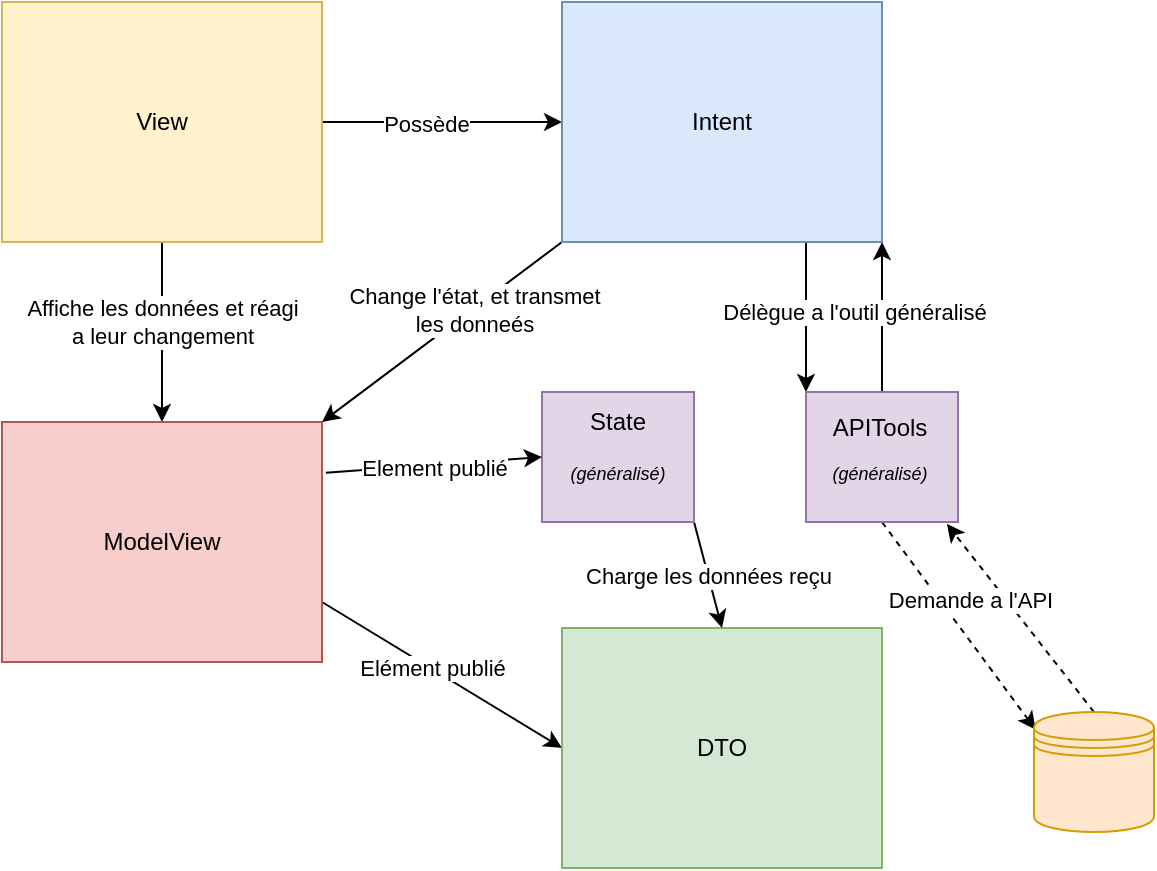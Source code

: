 <mxfile version="18.0.6" type="device"><diagram id="22cjqsPpJSusm8YWIgRU" name="Page-1"><mxGraphModel dx="847" dy="554" grid="1" gridSize="10" guides="1" tooltips="1" connect="1" arrows="1" fold="1" page="1" pageScale="1" pageWidth="827" pageHeight="583" math="0" shadow="0"><root><mxCell id="0"/><mxCell id="1" parent="0"/><mxCell id="azGSfdy49P2_gnzgkPUJ-37" style="edgeStyle=none;rounded=0;orthogonalLoop=1;jettySize=auto;html=1;exitX=0.5;exitY=0;exitDx=0;exitDy=0;entryX=0.927;entryY=1.015;entryDx=0;entryDy=0;fontSize=9;dashed=1;entryPerimeter=0;" edge="1" parent="1" source="azGSfdy49P2_gnzgkPUJ-19" target="azGSfdy49P2_gnzgkPUJ-30"><mxGeometry relative="1" as="geometry"/></mxCell><mxCell id="azGSfdy49P2_gnzgkPUJ-9" style="rounded=0;orthogonalLoop=1;jettySize=auto;html=1;exitX=1;exitY=0.5;exitDx=0;exitDy=0;entryX=0;entryY=0.5;entryDx=0;entryDy=0;" edge="1" parent="1" source="azGSfdy49P2_gnzgkPUJ-1" target="azGSfdy49P2_gnzgkPUJ-7"><mxGeometry relative="1" as="geometry"/></mxCell><mxCell id="azGSfdy49P2_gnzgkPUJ-17" value="Possède" style="edgeLabel;html=1;align=center;verticalAlign=middle;resizable=0;points=[];" vertex="1" connectable="0" parent="azGSfdy49P2_gnzgkPUJ-9"><mxGeometry x="-0.133" y="-1" relative="1" as="geometry"><mxPoint as="offset"/></mxGeometry></mxCell><mxCell id="azGSfdy49P2_gnzgkPUJ-11" style="edgeStyle=none;rounded=0;orthogonalLoop=1;jettySize=auto;html=1;exitX=0.5;exitY=1;exitDx=0;exitDy=0;entryX=0.5;entryY=0;entryDx=0;entryDy=0;" edge="1" parent="1" source="azGSfdy49P2_gnzgkPUJ-1" target="azGSfdy49P2_gnzgkPUJ-3"><mxGeometry relative="1" as="geometry"/></mxCell><mxCell id="azGSfdy49P2_gnzgkPUJ-16" value="Affiche les données et réagi &lt;br&gt;a leur changement" style="edgeLabel;html=1;align=center;verticalAlign=middle;resizable=0;points=[];" vertex="1" connectable="0" parent="azGSfdy49P2_gnzgkPUJ-11"><mxGeometry x="-0.048" y="1" relative="1" as="geometry"><mxPoint x="-1" y="-3" as="offset"/></mxGeometry></mxCell><mxCell id="azGSfdy49P2_gnzgkPUJ-1" value="" style="rounded=0;whiteSpace=wrap;html=1;fillColor=#fff2cc;strokeColor=#d6b656;" vertex="1" parent="1"><mxGeometry x="194" y="75" width="160" height="120" as="geometry"/></mxCell><mxCell id="azGSfdy49P2_gnzgkPUJ-2" value="View" style="text;html=1;strokeColor=none;fillColor=none;align=center;verticalAlign=middle;whiteSpace=wrap;rounded=0;" vertex="1" parent="1"><mxGeometry x="244" y="120" width="60" height="30" as="geometry"/></mxCell><mxCell id="azGSfdy49P2_gnzgkPUJ-12" style="edgeStyle=none;rounded=0;orthogonalLoop=1;jettySize=auto;html=1;exitX=1;exitY=0.75;exitDx=0;exitDy=0;entryX=0;entryY=0.5;entryDx=0;entryDy=0;" edge="1" parent="1" source="azGSfdy49P2_gnzgkPUJ-3" target="azGSfdy49P2_gnzgkPUJ-5"><mxGeometry relative="1" as="geometry"/></mxCell><mxCell id="azGSfdy49P2_gnzgkPUJ-14" value="Elément publié" style="edgeLabel;html=1;align=center;verticalAlign=middle;resizable=0;points=[];" vertex="1" connectable="0" parent="azGSfdy49P2_gnzgkPUJ-12"><mxGeometry x="-0.092" y="1" relative="1" as="geometry"><mxPoint as="offset"/></mxGeometry></mxCell><mxCell id="azGSfdy49P2_gnzgkPUJ-3" value="" style="rounded=0;whiteSpace=wrap;html=1;fillColor=#f8cecc;strokeColor=#b85450;" vertex="1" parent="1"><mxGeometry x="194" y="285" width="160" height="120" as="geometry"/></mxCell><mxCell id="azGSfdy49P2_gnzgkPUJ-4" value="ModelView" style="text;html=1;strokeColor=none;fillColor=none;align=center;verticalAlign=middle;whiteSpace=wrap;rounded=0;" vertex="1" parent="1"><mxGeometry x="244" y="330" width="60" height="30" as="geometry"/></mxCell><mxCell id="azGSfdy49P2_gnzgkPUJ-5" value="" style="rounded=0;whiteSpace=wrap;html=1;fillColor=#d5e8d4;strokeColor=#82b366;" vertex="1" parent="1"><mxGeometry x="474" y="388" width="160" height="120" as="geometry"/></mxCell><mxCell id="azGSfdy49P2_gnzgkPUJ-6" value="DTO" style="text;html=1;strokeColor=none;fillColor=none;align=center;verticalAlign=middle;whiteSpace=wrap;rounded=0;" vertex="1" parent="1"><mxGeometry x="524" y="433" width="60" height="30" as="geometry"/></mxCell><mxCell id="azGSfdy49P2_gnzgkPUJ-10" style="rounded=0;orthogonalLoop=1;jettySize=auto;html=1;exitX=0;exitY=1;exitDx=0;exitDy=0;entryX=1;entryY=0;entryDx=0;entryDy=0;" edge="1" parent="1" source="azGSfdy49P2_gnzgkPUJ-7" target="azGSfdy49P2_gnzgkPUJ-3"><mxGeometry relative="1" as="geometry"/></mxCell><mxCell id="azGSfdy49P2_gnzgkPUJ-15" value="Change l'état, et transmet &lt;br&gt;les donneés" style="edgeLabel;html=1;align=center;verticalAlign=middle;resizable=0;points=[];" vertex="1" connectable="0" parent="azGSfdy49P2_gnzgkPUJ-10"><mxGeometry x="-0.316" y="1" relative="1" as="geometry"><mxPoint x="-4" y="2" as="offset"/></mxGeometry></mxCell><mxCell id="azGSfdy49P2_gnzgkPUJ-18" style="edgeStyle=none;rounded=0;orthogonalLoop=1;jettySize=auto;html=1;exitX=0.5;exitY=1;exitDx=0;exitDy=0;dashed=1;entryX=0.014;entryY=0.148;entryDx=0;entryDy=0;entryPerimeter=0;" edge="1" parent="1" source="azGSfdy49P2_gnzgkPUJ-30" target="azGSfdy49P2_gnzgkPUJ-19"><mxGeometry relative="1" as="geometry"><mxPoint x="744" y="145.024" as="targetPoint"/></mxGeometry></mxCell><mxCell id="azGSfdy49P2_gnzgkPUJ-38" value="Demande a l'API" style="edgeLabel;html=1;align=center;verticalAlign=middle;resizable=0;points=[];fontSize=11;" vertex="1" connectable="0" parent="azGSfdy49P2_gnzgkPUJ-18"><mxGeometry x="-0.252" relative="1" as="geometry"><mxPoint x="15" as="offset"/></mxGeometry></mxCell><mxCell id="azGSfdy49P2_gnzgkPUJ-35" style="edgeStyle=none;rounded=0;orthogonalLoop=1;jettySize=auto;html=1;entryX=0;entryY=0;entryDx=0;entryDy=0;fontSize=9;" edge="1" parent="1" target="azGSfdy49P2_gnzgkPUJ-30"><mxGeometry relative="1" as="geometry"><mxPoint x="596" y="190" as="sourcePoint"/></mxGeometry></mxCell><mxCell id="azGSfdy49P2_gnzgkPUJ-7" value="" style="rounded=0;whiteSpace=wrap;html=1;fillColor=#dae8fc;strokeColor=#6c8ebf;" vertex="1" parent="1"><mxGeometry x="474" y="75" width="160" height="120" as="geometry"/></mxCell><mxCell id="azGSfdy49P2_gnzgkPUJ-8" value="Intent" style="text;html=1;strokeColor=none;fillColor=none;align=center;verticalAlign=middle;whiteSpace=wrap;rounded=0;" vertex="1" parent="1"><mxGeometry x="524" y="120" width="60" height="30" as="geometry"/></mxCell><mxCell id="azGSfdy49P2_gnzgkPUJ-19" value="" style="shape=datastore;whiteSpace=wrap;html=1;fillColor=#ffe6cc;strokeColor=#d79b00;" vertex="1" parent="1"><mxGeometry x="710" y="430" width="60" height="60" as="geometry"/></mxCell><mxCell id="azGSfdy49P2_gnzgkPUJ-26" value="Charge les données reçu" style="edgeStyle=none;rounded=0;orthogonalLoop=1;jettySize=auto;html=1;exitX=1;exitY=1;exitDx=0;exitDy=0;entryX=0.5;entryY=0;entryDx=0;entryDy=0;" edge="1" parent="1" source="azGSfdy49P2_gnzgkPUJ-21" target="azGSfdy49P2_gnzgkPUJ-5"><mxGeometry relative="1" as="geometry"/></mxCell><mxCell id="azGSfdy49P2_gnzgkPUJ-21" value="" style="rounded=0;whiteSpace=wrap;html=1;fillColor=#e1d5e7;strokeColor=#9673a6;" vertex="1" parent="1"><mxGeometry x="464" y="270" width="76" height="65" as="geometry"/></mxCell><mxCell id="azGSfdy49P2_gnzgkPUJ-24" style="edgeStyle=none;rounded=0;orthogonalLoop=1;jettySize=auto;html=1;exitX=1.012;exitY=0.211;exitDx=0;exitDy=0;entryX=0;entryY=0.5;entryDx=0;entryDy=0;exitPerimeter=0;" edge="1" parent="1" source="azGSfdy49P2_gnzgkPUJ-3" target="azGSfdy49P2_gnzgkPUJ-21"><mxGeometry relative="1" as="geometry"/></mxCell><mxCell id="azGSfdy49P2_gnzgkPUJ-25" value="Element publié" style="edgeLabel;html=1;align=center;verticalAlign=middle;resizable=0;points=[];" vertex="1" connectable="0" parent="azGSfdy49P2_gnzgkPUJ-24"><mxGeometry x="-0.319" relative="1" as="geometry"><mxPoint x="17" as="offset"/></mxGeometry></mxCell><mxCell id="azGSfdy49P2_gnzgkPUJ-27" value="State" style="text;html=1;strokeColor=none;fillColor=none;align=center;verticalAlign=middle;whiteSpace=wrap;rounded=0;" vertex="1" parent="1"><mxGeometry x="472" y="270" width="60" height="30" as="geometry"/></mxCell><mxCell id="azGSfdy49P2_gnzgkPUJ-28" value="&lt;i&gt;&lt;font style=&quot;font-size: 9px;&quot;&gt;(généralisé)&lt;/font&gt;&lt;/i&gt;" style="text;html=1;strokeColor=none;fillColor=none;align=center;verticalAlign=middle;whiteSpace=wrap;rounded=0;" vertex="1" parent="1"><mxGeometry x="472" y="295" width="60" height="30" as="geometry"/></mxCell><mxCell id="azGSfdy49P2_gnzgkPUJ-36" style="edgeStyle=none;rounded=0;orthogonalLoop=1;jettySize=auto;html=1;exitX=0.5;exitY=0;exitDx=0;exitDy=0;entryX=1;entryY=1;entryDx=0;entryDy=0;fontSize=9;" edge="1" parent="1" source="azGSfdy49P2_gnzgkPUJ-30" target="azGSfdy49P2_gnzgkPUJ-7"><mxGeometry relative="1" as="geometry"/></mxCell><mxCell id="azGSfdy49P2_gnzgkPUJ-30" value="" style="rounded=0;whiteSpace=wrap;html=1;fillColor=#e1d5e7;strokeColor=#9673a6;" vertex="1" parent="1"><mxGeometry x="596" y="270" width="76" height="65" as="geometry"/></mxCell><mxCell id="azGSfdy49P2_gnzgkPUJ-33" value="APITools" style="text;html=1;strokeColor=none;fillColor=none;align=center;verticalAlign=middle;whiteSpace=wrap;rounded=0;" vertex="1" parent="1"><mxGeometry x="604" y="270" width="58" height="35" as="geometry"/></mxCell><mxCell id="azGSfdy49P2_gnzgkPUJ-34" value="&lt;i&gt;&lt;font style=&quot;font-size: 9px;&quot;&gt;(généralisé)&lt;/font&gt;&lt;/i&gt;" style="text;html=1;strokeColor=none;fillColor=none;align=center;verticalAlign=middle;whiteSpace=wrap;rounded=0;" vertex="1" parent="1"><mxGeometry x="603" y="295" width="60" height="30" as="geometry"/></mxCell><mxCell id="azGSfdy49P2_gnzgkPUJ-40" value="&lt;font style=&quot;font-size: 11px;&quot;&gt;Délègue a l'outil généralisé&lt;/font&gt;" style="edgeLabel;html=1;align=center;verticalAlign=middle;resizable=0;points=[];fontSize=9;" vertex="1" connectable="0" parent="1"><mxGeometry x="619.999" y="230.005" as="geometry"/></mxCell></root></mxGraphModel></diagram></mxfile>